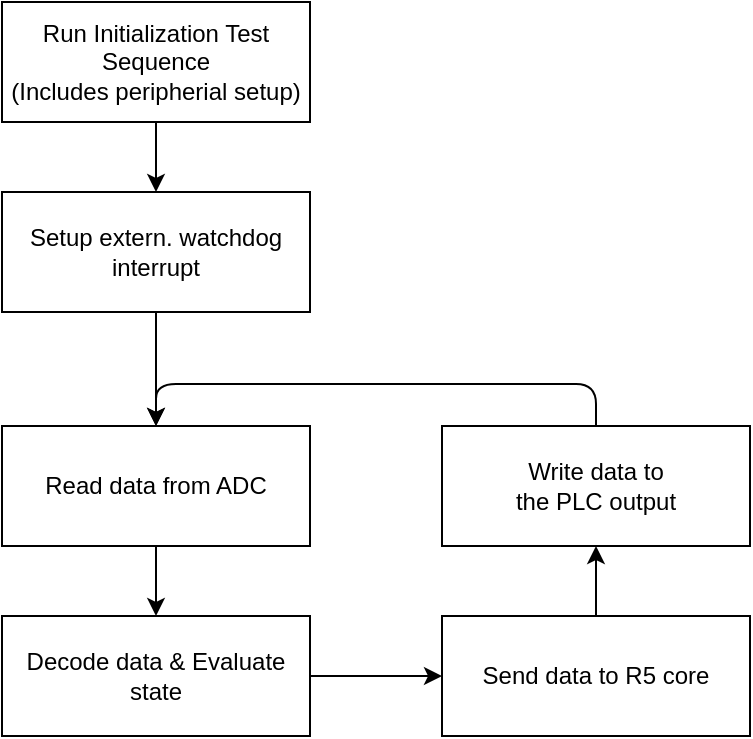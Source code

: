 <mxfile scale="3" border="0">
    <diagram id="LzTGRrPrDBO6Tm46XuKC" name="Page-1">
        <mxGraphModel dx="3275" dy="1890" grid="0" gridSize="10" guides="1" tooltips="1" connect="1" arrows="1" fold="1" page="0" pageScale="1" pageWidth="1600" pageHeight="1200" math="0" shadow="0">
            <root>
                <mxCell id="0"/>
                <mxCell id="1" parent="0"/>
                <mxCell id="270" style="edgeStyle=orthogonalEdgeStyle;html=1;exitX=0.5;exitY=1;exitDx=0;exitDy=0;entryX=0.5;entryY=0;entryDx=0;entryDy=0;" parent="1" source="200" edge="1">
                    <mxGeometry relative="1" as="geometry">
                        <Array as="points">
                            <mxPoint x="-2393" y="-107"/>
                            <mxPoint x="-2276" y="-107"/>
                            <mxPoint x="-2276" y="-551"/>
                            <mxPoint x="-2393" y="-551"/>
                        </Array>
                        <mxPoint x="-2392.5" y="-518" as="targetPoint"/>
                    </mxGeometry>
                </mxCell>
                <mxCell id="163" value="Read data from ADC" style="rounded=0;whiteSpace=wrap;html=1;" parent="1" vertex="1">
                    <mxGeometry x="-2197" y="-944" width="154" height="60" as="geometry"/>
                </mxCell>
                <mxCell id="278" style="edgeStyle=none;html=1;exitX=1;exitY=0.5;exitDx=0;exitDy=0;" parent="1" source="164" target="165" edge="1">
                    <mxGeometry relative="1" as="geometry"/>
                </mxCell>
                <mxCell id="164" value="Decode data &amp;amp; Evaluate state" style="rounded=0;whiteSpace=wrap;html=1;" parent="1" vertex="1">
                    <mxGeometry x="-2197" y="-849" width="154" height="60" as="geometry"/>
                </mxCell>
                <mxCell id="279" style="edgeStyle=none;html=1;exitX=0.5;exitY=0;exitDx=0;exitDy=0;" parent="1" source="165" target="169" edge="1">
                    <mxGeometry relative="1" as="geometry"/>
                </mxCell>
                <mxCell id="165" value="Send data to R5 core" style="rounded=0;whiteSpace=wrap;html=1;" parent="1" vertex="1">
                    <mxGeometry x="-1977" y="-849" width="154" height="60" as="geometry"/>
                </mxCell>
                <mxCell id="290" style="edgeStyle=orthogonalEdgeStyle;html=1;exitX=0.5;exitY=0;exitDx=0;exitDy=0;entryX=0.5;entryY=0;entryDx=0;entryDy=0;" edge="1" parent="1" source="169" target="163">
                    <mxGeometry relative="1" as="geometry">
                        <Array as="points">
                            <mxPoint x="-1900" y="-965"/>
                            <mxPoint x="-2120" y="-965"/>
                        </Array>
                    </mxGeometry>
                </mxCell>
                <mxCell id="169" value="Write data to&lt;br&gt;the PLC output" style="rounded=0;whiteSpace=wrap;html=1;" parent="1" vertex="1">
                    <mxGeometry x="-1977" y="-944" width="154" height="60" as="geometry"/>
                </mxCell>
                <mxCell id="274" style="edgeStyle=none;html=1;exitX=0.5;exitY=1;exitDx=0;exitDy=0;" parent="1" source="163" target="164" edge="1">
                    <mxGeometry relative="1" as="geometry">
                        <mxPoint x="-2120" y="-884" as="sourcePoint"/>
                    </mxGeometry>
                </mxCell>
                <mxCell id="292" style="edgeStyle=none;html=1;exitX=0.5;exitY=1;exitDx=0;exitDy=0;" edge="1" parent="1" source="287" target="291">
                    <mxGeometry relative="1" as="geometry"/>
                </mxCell>
                <mxCell id="287" value="Run Initialization Test Sequence&lt;br&gt;(Includes peripherial setup)" style="rounded=0;whiteSpace=wrap;html=1;" vertex="1" parent="1">
                    <mxGeometry x="-2197" y="-1156" width="154" height="60" as="geometry"/>
                </mxCell>
                <mxCell id="293" style="edgeStyle=none;html=1;exitX=0.5;exitY=1;exitDx=0;exitDy=0;" edge="1" parent="1" source="291" target="163">
                    <mxGeometry relative="1" as="geometry"/>
                </mxCell>
                <mxCell id="291" value="Setup extern. watchdog interrupt" style="rounded=0;whiteSpace=wrap;html=1;" vertex="1" parent="1">
                    <mxGeometry x="-2197" y="-1061" width="154" height="60" as="geometry"/>
                </mxCell>
            </root>
        </mxGraphModel>
    </diagram>
</mxfile>